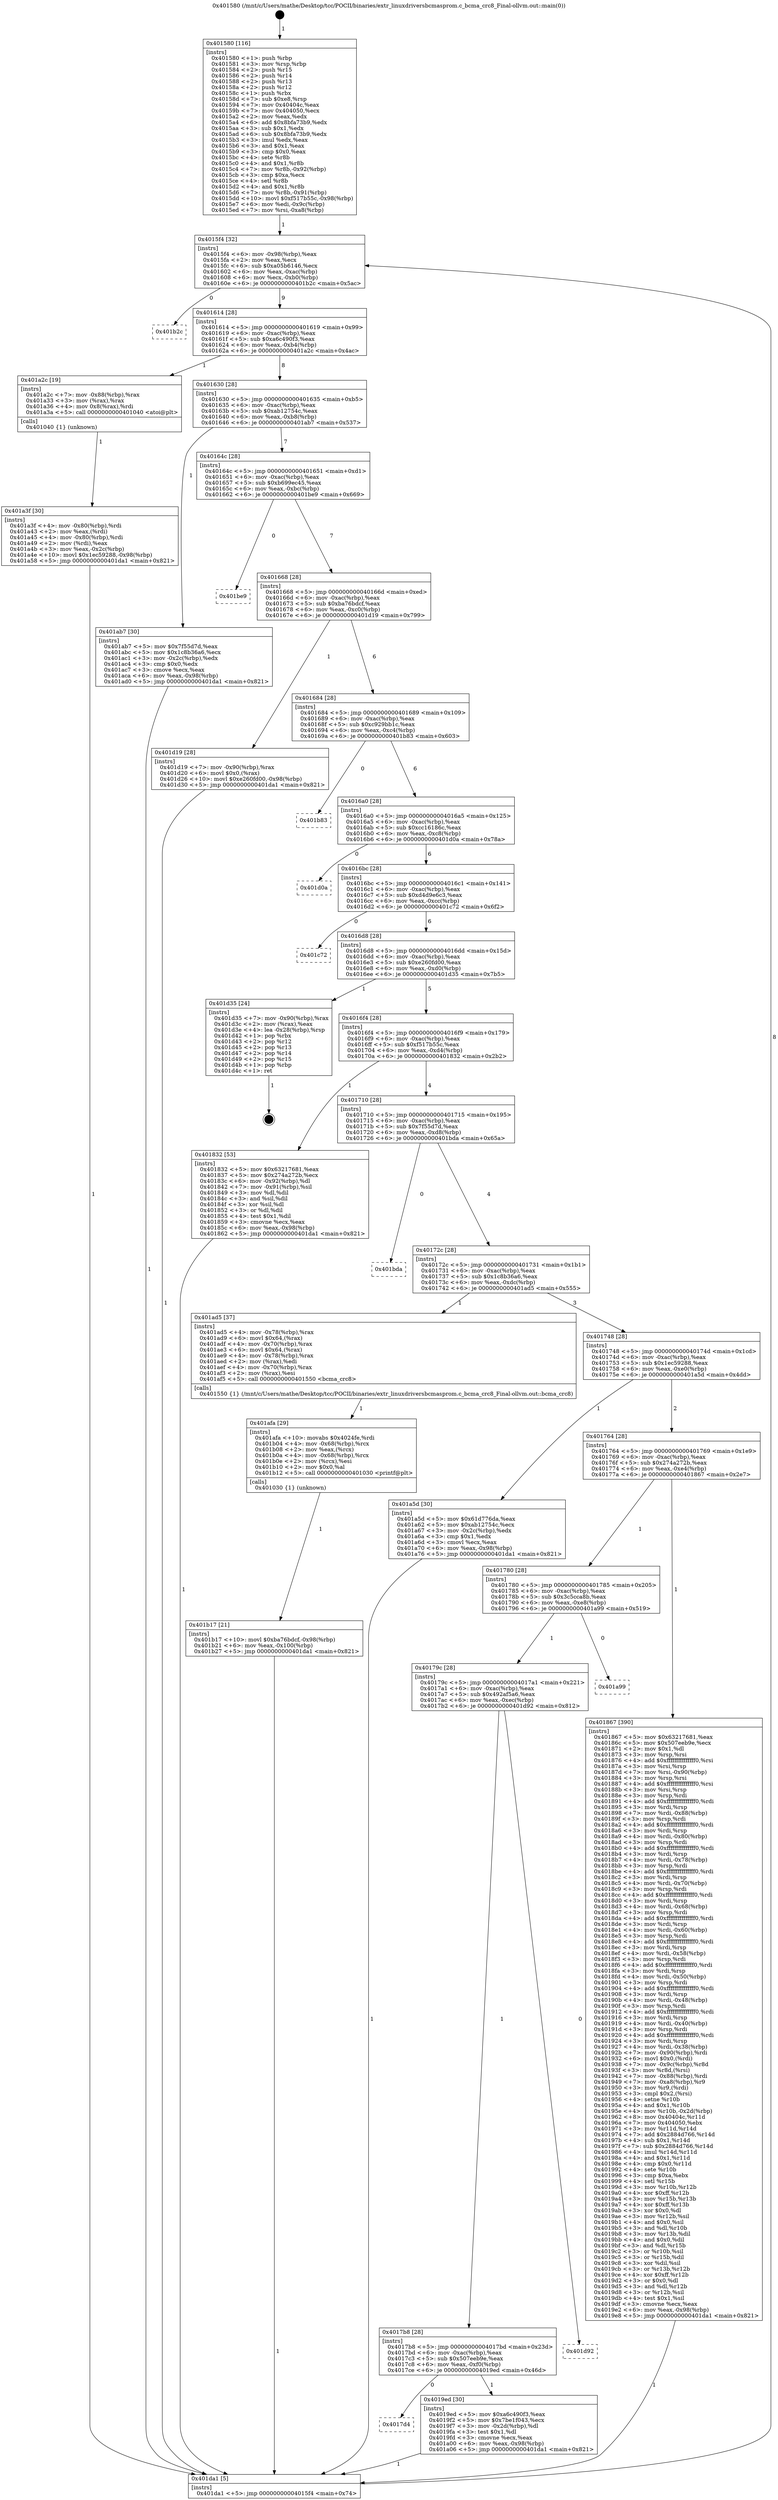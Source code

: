 digraph "0x401580" {
  label = "0x401580 (/mnt/c/Users/mathe/Desktop/tcc/POCII/binaries/extr_linuxdriversbcmasprom.c_bcma_crc8_Final-ollvm.out::main(0))"
  labelloc = "t"
  node[shape=record]

  Entry [label="",width=0.3,height=0.3,shape=circle,fillcolor=black,style=filled]
  "0x4015f4" [label="{
     0x4015f4 [32]\l
     | [instrs]\l
     &nbsp;&nbsp;0x4015f4 \<+6\>: mov -0x98(%rbp),%eax\l
     &nbsp;&nbsp;0x4015fa \<+2\>: mov %eax,%ecx\l
     &nbsp;&nbsp;0x4015fc \<+6\>: sub $0xa05b6146,%ecx\l
     &nbsp;&nbsp;0x401602 \<+6\>: mov %eax,-0xac(%rbp)\l
     &nbsp;&nbsp;0x401608 \<+6\>: mov %ecx,-0xb0(%rbp)\l
     &nbsp;&nbsp;0x40160e \<+6\>: je 0000000000401b2c \<main+0x5ac\>\l
  }"]
  "0x401b2c" [label="{
     0x401b2c\l
  }", style=dashed]
  "0x401614" [label="{
     0x401614 [28]\l
     | [instrs]\l
     &nbsp;&nbsp;0x401614 \<+5\>: jmp 0000000000401619 \<main+0x99\>\l
     &nbsp;&nbsp;0x401619 \<+6\>: mov -0xac(%rbp),%eax\l
     &nbsp;&nbsp;0x40161f \<+5\>: sub $0xa6c490f3,%eax\l
     &nbsp;&nbsp;0x401624 \<+6\>: mov %eax,-0xb4(%rbp)\l
     &nbsp;&nbsp;0x40162a \<+6\>: je 0000000000401a2c \<main+0x4ac\>\l
  }"]
  Exit [label="",width=0.3,height=0.3,shape=circle,fillcolor=black,style=filled,peripheries=2]
  "0x401a2c" [label="{
     0x401a2c [19]\l
     | [instrs]\l
     &nbsp;&nbsp;0x401a2c \<+7\>: mov -0x88(%rbp),%rax\l
     &nbsp;&nbsp;0x401a33 \<+3\>: mov (%rax),%rax\l
     &nbsp;&nbsp;0x401a36 \<+4\>: mov 0x8(%rax),%rdi\l
     &nbsp;&nbsp;0x401a3a \<+5\>: call 0000000000401040 \<atoi@plt\>\l
     | [calls]\l
     &nbsp;&nbsp;0x401040 \{1\} (unknown)\l
  }"]
  "0x401630" [label="{
     0x401630 [28]\l
     | [instrs]\l
     &nbsp;&nbsp;0x401630 \<+5\>: jmp 0000000000401635 \<main+0xb5\>\l
     &nbsp;&nbsp;0x401635 \<+6\>: mov -0xac(%rbp),%eax\l
     &nbsp;&nbsp;0x40163b \<+5\>: sub $0xab12754c,%eax\l
     &nbsp;&nbsp;0x401640 \<+6\>: mov %eax,-0xb8(%rbp)\l
     &nbsp;&nbsp;0x401646 \<+6\>: je 0000000000401ab7 \<main+0x537\>\l
  }"]
  "0x401b17" [label="{
     0x401b17 [21]\l
     | [instrs]\l
     &nbsp;&nbsp;0x401b17 \<+10\>: movl $0xba76bdcf,-0x98(%rbp)\l
     &nbsp;&nbsp;0x401b21 \<+6\>: mov %eax,-0x100(%rbp)\l
     &nbsp;&nbsp;0x401b27 \<+5\>: jmp 0000000000401da1 \<main+0x821\>\l
  }"]
  "0x401ab7" [label="{
     0x401ab7 [30]\l
     | [instrs]\l
     &nbsp;&nbsp;0x401ab7 \<+5\>: mov $0x7f55d7d,%eax\l
     &nbsp;&nbsp;0x401abc \<+5\>: mov $0x1c8b36a6,%ecx\l
     &nbsp;&nbsp;0x401ac1 \<+3\>: mov -0x2c(%rbp),%edx\l
     &nbsp;&nbsp;0x401ac4 \<+3\>: cmp $0x0,%edx\l
     &nbsp;&nbsp;0x401ac7 \<+3\>: cmove %ecx,%eax\l
     &nbsp;&nbsp;0x401aca \<+6\>: mov %eax,-0x98(%rbp)\l
     &nbsp;&nbsp;0x401ad0 \<+5\>: jmp 0000000000401da1 \<main+0x821\>\l
  }"]
  "0x40164c" [label="{
     0x40164c [28]\l
     | [instrs]\l
     &nbsp;&nbsp;0x40164c \<+5\>: jmp 0000000000401651 \<main+0xd1\>\l
     &nbsp;&nbsp;0x401651 \<+6\>: mov -0xac(%rbp),%eax\l
     &nbsp;&nbsp;0x401657 \<+5\>: sub $0xb699ec45,%eax\l
     &nbsp;&nbsp;0x40165c \<+6\>: mov %eax,-0xbc(%rbp)\l
     &nbsp;&nbsp;0x401662 \<+6\>: je 0000000000401be9 \<main+0x669\>\l
  }"]
  "0x401afa" [label="{
     0x401afa [29]\l
     | [instrs]\l
     &nbsp;&nbsp;0x401afa \<+10\>: movabs $0x4024fe,%rdi\l
     &nbsp;&nbsp;0x401b04 \<+4\>: mov -0x68(%rbp),%rcx\l
     &nbsp;&nbsp;0x401b08 \<+2\>: mov %eax,(%rcx)\l
     &nbsp;&nbsp;0x401b0a \<+4\>: mov -0x68(%rbp),%rcx\l
     &nbsp;&nbsp;0x401b0e \<+2\>: mov (%rcx),%esi\l
     &nbsp;&nbsp;0x401b10 \<+2\>: mov $0x0,%al\l
     &nbsp;&nbsp;0x401b12 \<+5\>: call 0000000000401030 \<printf@plt\>\l
     | [calls]\l
     &nbsp;&nbsp;0x401030 \{1\} (unknown)\l
  }"]
  "0x401be9" [label="{
     0x401be9\l
  }", style=dashed]
  "0x401668" [label="{
     0x401668 [28]\l
     | [instrs]\l
     &nbsp;&nbsp;0x401668 \<+5\>: jmp 000000000040166d \<main+0xed\>\l
     &nbsp;&nbsp;0x40166d \<+6\>: mov -0xac(%rbp),%eax\l
     &nbsp;&nbsp;0x401673 \<+5\>: sub $0xba76bdcf,%eax\l
     &nbsp;&nbsp;0x401678 \<+6\>: mov %eax,-0xc0(%rbp)\l
     &nbsp;&nbsp;0x40167e \<+6\>: je 0000000000401d19 \<main+0x799\>\l
  }"]
  "0x401a3f" [label="{
     0x401a3f [30]\l
     | [instrs]\l
     &nbsp;&nbsp;0x401a3f \<+4\>: mov -0x80(%rbp),%rdi\l
     &nbsp;&nbsp;0x401a43 \<+2\>: mov %eax,(%rdi)\l
     &nbsp;&nbsp;0x401a45 \<+4\>: mov -0x80(%rbp),%rdi\l
     &nbsp;&nbsp;0x401a49 \<+2\>: mov (%rdi),%eax\l
     &nbsp;&nbsp;0x401a4b \<+3\>: mov %eax,-0x2c(%rbp)\l
     &nbsp;&nbsp;0x401a4e \<+10\>: movl $0x1ec59288,-0x98(%rbp)\l
     &nbsp;&nbsp;0x401a58 \<+5\>: jmp 0000000000401da1 \<main+0x821\>\l
  }"]
  "0x401d19" [label="{
     0x401d19 [28]\l
     | [instrs]\l
     &nbsp;&nbsp;0x401d19 \<+7\>: mov -0x90(%rbp),%rax\l
     &nbsp;&nbsp;0x401d20 \<+6\>: movl $0x0,(%rax)\l
     &nbsp;&nbsp;0x401d26 \<+10\>: movl $0xe260fd00,-0x98(%rbp)\l
     &nbsp;&nbsp;0x401d30 \<+5\>: jmp 0000000000401da1 \<main+0x821\>\l
  }"]
  "0x401684" [label="{
     0x401684 [28]\l
     | [instrs]\l
     &nbsp;&nbsp;0x401684 \<+5\>: jmp 0000000000401689 \<main+0x109\>\l
     &nbsp;&nbsp;0x401689 \<+6\>: mov -0xac(%rbp),%eax\l
     &nbsp;&nbsp;0x40168f \<+5\>: sub $0xc929bb1c,%eax\l
     &nbsp;&nbsp;0x401694 \<+6\>: mov %eax,-0xc4(%rbp)\l
     &nbsp;&nbsp;0x40169a \<+6\>: je 0000000000401b83 \<main+0x603\>\l
  }"]
  "0x4017d4" [label="{
     0x4017d4\l
  }", style=dashed]
  "0x401b83" [label="{
     0x401b83\l
  }", style=dashed]
  "0x4016a0" [label="{
     0x4016a0 [28]\l
     | [instrs]\l
     &nbsp;&nbsp;0x4016a0 \<+5\>: jmp 00000000004016a5 \<main+0x125\>\l
     &nbsp;&nbsp;0x4016a5 \<+6\>: mov -0xac(%rbp),%eax\l
     &nbsp;&nbsp;0x4016ab \<+5\>: sub $0xcc16186c,%eax\l
     &nbsp;&nbsp;0x4016b0 \<+6\>: mov %eax,-0xc8(%rbp)\l
     &nbsp;&nbsp;0x4016b6 \<+6\>: je 0000000000401d0a \<main+0x78a\>\l
  }"]
  "0x4019ed" [label="{
     0x4019ed [30]\l
     | [instrs]\l
     &nbsp;&nbsp;0x4019ed \<+5\>: mov $0xa6c490f3,%eax\l
     &nbsp;&nbsp;0x4019f2 \<+5\>: mov $0x7be1f043,%ecx\l
     &nbsp;&nbsp;0x4019f7 \<+3\>: mov -0x2d(%rbp),%dl\l
     &nbsp;&nbsp;0x4019fa \<+3\>: test $0x1,%dl\l
     &nbsp;&nbsp;0x4019fd \<+3\>: cmovne %ecx,%eax\l
     &nbsp;&nbsp;0x401a00 \<+6\>: mov %eax,-0x98(%rbp)\l
     &nbsp;&nbsp;0x401a06 \<+5\>: jmp 0000000000401da1 \<main+0x821\>\l
  }"]
  "0x401d0a" [label="{
     0x401d0a\l
  }", style=dashed]
  "0x4016bc" [label="{
     0x4016bc [28]\l
     | [instrs]\l
     &nbsp;&nbsp;0x4016bc \<+5\>: jmp 00000000004016c1 \<main+0x141\>\l
     &nbsp;&nbsp;0x4016c1 \<+6\>: mov -0xac(%rbp),%eax\l
     &nbsp;&nbsp;0x4016c7 \<+5\>: sub $0xd4d9e6c3,%eax\l
     &nbsp;&nbsp;0x4016cc \<+6\>: mov %eax,-0xcc(%rbp)\l
     &nbsp;&nbsp;0x4016d2 \<+6\>: je 0000000000401c72 \<main+0x6f2\>\l
  }"]
  "0x4017b8" [label="{
     0x4017b8 [28]\l
     | [instrs]\l
     &nbsp;&nbsp;0x4017b8 \<+5\>: jmp 00000000004017bd \<main+0x23d\>\l
     &nbsp;&nbsp;0x4017bd \<+6\>: mov -0xac(%rbp),%eax\l
     &nbsp;&nbsp;0x4017c3 \<+5\>: sub $0x507eeb9e,%eax\l
     &nbsp;&nbsp;0x4017c8 \<+6\>: mov %eax,-0xf0(%rbp)\l
     &nbsp;&nbsp;0x4017ce \<+6\>: je 00000000004019ed \<main+0x46d\>\l
  }"]
  "0x401c72" [label="{
     0x401c72\l
  }", style=dashed]
  "0x4016d8" [label="{
     0x4016d8 [28]\l
     | [instrs]\l
     &nbsp;&nbsp;0x4016d8 \<+5\>: jmp 00000000004016dd \<main+0x15d\>\l
     &nbsp;&nbsp;0x4016dd \<+6\>: mov -0xac(%rbp),%eax\l
     &nbsp;&nbsp;0x4016e3 \<+5\>: sub $0xe260fd00,%eax\l
     &nbsp;&nbsp;0x4016e8 \<+6\>: mov %eax,-0xd0(%rbp)\l
     &nbsp;&nbsp;0x4016ee \<+6\>: je 0000000000401d35 \<main+0x7b5\>\l
  }"]
  "0x401d92" [label="{
     0x401d92\l
  }", style=dashed]
  "0x401d35" [label="{
     0x401d35 [24]\l
     | [instrs]\l
     &nbsp;&nbsp;0x401d35 \<+7\>: mov -0x90(%rbp),%rax\l
     &nbsp;&nbsp;0x401d3c \<+2\>: mov (%rax),%eax\l
     &nbsp;&nbsp;0x401d3e \<+4\>: lea -0x28(%rbp),%rsp\l
     &nbsp;&nbsp;0x401d42 \<+1\>: pop %rbx\l
     &nbsp;&nbsp;0x401d43 \<+2\>: pop %r12\l
     &nbsp;&nbsp;0x401d45 \<+2\>: pop %r13\l
     &nbsp;&nbsp;0x401d47 \<+2\>: pop %r14\l
     &nbsp;&nbsp;0x401d49 \<+2\>: pop %r15\l
     &nbsp;&nbsp;0x401d4b \<+1\>: pop %rbp\l
     &nbsp;&nbsp;0x401d4c \<+1\>: ret\l
  }"]
  "0x4016f4" [label="{
     0x4016f4 [28]\l
     | [instrs]\l
     &nbsp;&nbsp;0x4016f4 \<+5\>: jmp 00000000004016f9 \<main+0x179\>\l
     &nbsp;&nbsp;0x4016f9 \<+6\>: mov -0xac(%rbp),%eax\l
     &nbsp;&nbsp;0x4016ff \<+5\>: sub $0xf517b55c,%eax\l
     &nbsp;&nbsp;0x401704 \<+6\>: mov %eax,-0xd4(%rbp)\l
     &nbsp;&nbsp;0x40170a \<+6\>: je 0000000000401832 \<main+0x2b2\>\l
  }"]
  "0x40179c" [label="{
     0x40179c [28]\l
     | [instrs]\l
     &nbsp;&nbsp;0x40179c \<+5\>: jmp 00000000004017a1 \<main+0x221\>\l
     &nbsp;&nbsp;0x4017a1 \<+6\>: mov -0xac(%rbp),%eax\l
     &nbsp;&nbsp;0x4017a7 \<+5\>: sub $0x492af5a6,%eax\l
     &nbsp;&nbsp;0x4017ac \<+6\>: mov %eax,-0xec(%rbp)\l
     &nbsp;&nbsp;0x4017b2 \<+6\>: je 0000000000401d92 \<main+0x812\>\l
  }"]
  "0x401832" [label="{
     0x401832 [53]\l
     | [instrs]\l
     &nbsp;&nbsp;0x401832 \<+5\>: mov $0x63217681,%eax\l
     &nbsp;&nbsp;0x401837 \<+5\>: mov $0x274a272b,%ecx\l
     &nbsp;&nbsp;0x40183c \<+6\>: mov -0x92(%rbp),%dl\l
     &nbsp;&nbsp;0x401842 \<+7\>: mov -0x91(%rbp),%sil\l
     &nbsp;&nbsp;0x401849 \<+3\>: mov %dl,%dil\l
     &nbsp;&nbsp;0x40184c \<+3\>: and %sil,%dil\l
     &nbsp;&nbsp;0x40184f \<+3\>: xor %sil,%dl\l
     &nbsp;&nbsp;0x401852 \<+3\>: or %dl,%dil\l
     &nbsp;&nbsp;0x401855 \<+4\>: test $0x1,%dil\l
     &nbsp;&nbsp;0x401859 \<+3\>: cmovne %ecx,%eax\l
     &nbsp;&nbsp;0x40185c \<+6\>: mov %eax,-0x98(%rbp)\l
     &nbsp;&nbsp;0x401862 \<+5\>: jmp 0000000000401da1 \<main+0x821\>\l
  }"]
  "0x401710" [label="{
     0x401710 [28]\l
     | [instrs]\l
     &nbsp;&nbsp;0x401710 \<+5\>: jmp 0000000000401715 \<main+0x195\>\l
     &nbsp;&nbsp;0x401715 \<+6\>: mov -0xac(%rbp),%eax\l
     &nbsp;&nbsp;0x40171b \<+5\>: sub $0x7f55d7d,%eax\l
     &nbsp;&nbsp;0x401720 \<+6\>: mov %eax,-0xd8(%rbp)\l
     &nbsp;&nbsp;0x401726 \<+6\>: je 0000000000401bda \<main+0x65a\>\l
  }"]
  "0x401da1" [label="{
     0x401da1 [5]\l
     | [instrs]\l
     &nbsp;&nbsp;0x401da1 \<+5\>: jmp 00000000004015f4 \<main+0x74\>\l
  }"]
  "0x401580" [label="{
     0x401580 [116]\l
     | [instrs]\l
     &nbsp;&nbsp;0x401580 \<+1\>: push %rbp\l
     &nbsp;&nbsp;0x401581 \<+3\>: mov %rsp,%rbp\l
     &nbsp;&nbsp;0x401584 \<+2\>: push %r15\l
     &nbsp;&nbsp;0x401586 \<+2\>: push %r14\l
     &nbsp;&nbsp;0x401588 \<+2\>: push %r13\l
     &nbsp;&nbsp;0x40158a \<+2\>: push %r12\l
     &nbsp;&nbsp;0x40158c \<+1\>: push %rbx\l
     &nbsp;&nbsp;0x40158d \<+7\>: sub $0xe8,%rsp\l
     &nbsp;&nbsp;0x401594 \<+7\>: mov 0x40404c,%eax\l
     &nbsp;&nbsp;0x40159b \<+7\>: mov 0x404050,%ecx\l
     &nbsp;&nbsp;0x4015a2 \<+2\>: mov %eax,%edx\l
     &nbsp;&nbsp;0x4015a4 \<+6\>: add $0x8bfa73b9,%edx\l
     &nbsp;&nbsp;0x4015aa \<+3\>: sub $0x1,%edx\l
     &nbsp;&nbsp;0x4015ad \<+6\>: sub $0x8bfa73b9,%edx\l
     &nbsp;&nbsp;0x4015b3 \<+3\>: imul %edx,%eax\l
     &nbsp;&nbsp;0x4015b6 \<+3\>: and $0x1,%eax\l
     &nbsp;&nbsp;0x4015b9 \<+3\>: cmp $0x0,%eax\l
     &nbsp;&nbsp;0x4015bc \<+4\>: sete %r8b\l
     &nbsp;&nbsp;0x4015c0 \<+4\>: and $0x1,%r8b\l
     &nbsp;&nbsp;0x4015c4 \<+7\>: mov %r8b,-0x92(%rbp)\l
     &nbsp;&nbsp;0x4015cb \<+3\>: cmp $0xa,%ecx\l
     &nbsp;&nbsp;0x4015ce \<+4\>: setl %r8b\l
     &nbsp;&nbsp;0x4015d2 \<+4\>: and $0x1,%r8b\l
     &nbsp;&nbsp;0x4015d6 \<+7\>: mov %r8b,-0x91(%rbp)\l
     &nbsp;&nbsp;0x4015dd \<+10\>: movl $0xf517b55c,-0x98(%rbp)\l
     &nbsp;&nbsp;0x4015e7 \<+6\>: mov %edi,-0x9c(%rbp)\l
     &nbsp;&nbsp;0x4015ed \<+7\>: mov %rsi,-0xa8(%rbp)\l
  }"]
  "0x401a99" [label="{
     0x401a99\l
  }", style=dashed]
  "0x401bda" [label="{
     0x401bda\l
  }", style=dashed]
  "0x40172c" [label="{
     0x40172c [28]\l
     | [instrs]\l
     &nbsp;&nbsp;0x40172c \<+5\>: jmp 0000000000401731 \<main+0x1b1\>\l
     &nbsp;&nbsp;0x401731 \<+6\>: mov -0xac(%rbp),%eax\l
     &nbsp;&nbsp;0x401737 \<+5\>: sub $0x1c8b36a6,%eax\l
     &nbsp;&nbsp;0x40173c \<+6\>: mov %eax,-0xdc(%rbp)\l
     &nbsp;&nbsp;0x401742 \<+6\>: je 0000000000401ad5 \<main+0x555\>\l
  }"]
  "0x401780" [label="{
     0x401780 [28]\l
     | [instrs]\l
     &nbsp;&nbsp;0x401780 \<+5\>: jmp 0000000000401785 \<main+0x205\>\l
     &nbsp;&nbsp;0x401785 \<+6\>: mov -0xac(%rbp),%eax\l
     &nbsp;&nbsp;0x40178b \<+5\>: sub $0x3c5cca8b,%eax\l
     &nbsp;&nbsp;0x401790 \<+6\>: mov %eax,-0xe8(%rbp)\l
     &nbsp;&nbsp;0x401796 \<+6\>: je 0000000000401a99 \<main+0x519\>\l
  }"]
  "0x401ad5" [label="{
     0x401ad5 [37]\l
     | [instrs]\l
     &nbsp;&nbsp;0x401ad5 \<+4\>: mov -0x78(%rbp),%rax\l
     &nbsp;&nbsp;0x401ad9 \<+6\>: movl $0x64,(%rax)\l
     &nbsp;&nbsp;0x401adf \<+4\>: mov -0x70(%rbp),%rax\l
     &nbsp;&nbsp;0x401ae3 \<+6\>: movl $0x64,(%rax)\l
     &nbsp;&nbsp;0x401ae9 \<+4\>: mov -0x78(%rbp),%rax\l
     &nbsp;&nbsp;0x401aed \<+2\>: mov (%rax),%edi\l
     &nbsp;&nbsp;0x401aef \<+4\>: mov -0x70(%rbp),%rax\l
     &nbsp;&nbsp;0x401af3 \<+2\>: mov (%rax),%esi\l
     &nbsp;&nbsp;0x401af5 \<+5\>: call 0000000000401550 \<bcma_crc8\>\l
     | [calls]\l
     &nbsp;&nbsp;0x401550 \{1\} (/mnt/c/Users/mathe/Desktop/tcc/POCII/binaries/extr_linuxdriversbcmasprom.c_bcma_crc8_Final-ollvm.out::bcma_crc8)\l
  }"]
  "0x401748" [label="{
     0x401748 [28]\l
     | [instrs]\l
     &nbsp;&nbsp;0x401748 \<+5\>: jmp 000000000040174d \<main+0x1cd\>\l
     &nbsp;&nbsp;0x40174d \<+6\>: mov -0xac(%rbp),%eax\l
     &nbsp;&nbsp;0x401753 \<+5\>: sub $0x1ec59288,%eax\l
     &nbsp;&nbsp;0x401758 \<+6\>: mov %eax,-0xe0(%rbp)\l
     &nbsp;&nbsp;0x40175e \<+6\>: je 0000000000401a5d \<main+0x4dd\>\l
  }"]
  "0x401867" [label="{
     0x401867 [390]\l
     | [instrs]\l
     &nbsp;&nbsp;0x401867 \<+5\>: mov $0x63217681,%eax\l
     &nbsp;&nbsp;0x40186c \<+5\>: mov $0x507eeb9e,%ecx\l
     &nbsp;&nbsp;0x401871 \<+2\>: mov $0x1,%dl\l
     &nbsp;&nbsp;0x401873 \<+3\>: mov %rsp,%rsi\l
     &nbsp;&nbsp;0x401876 \<+4\>: add $0xfffffffffffffff0,%rsi\l
     &nbsp;&nbsp;0x40187a \<+3\>: mov %rsi,%rsp\l
     &nbsp;&nbsp;0x40187d \<+7\>: mov %rsi,-0x90(%rbp)\l
     &nbsp;&nbsp;0x401884 \<+3\>: mov %rsp,%rsi\l
     &nbsp;&nbsp;0x401887 \<+4\>: add $0xfffffffffffffff0,%rsi\l
     &nbsp;&nbsp;0x40188b \<+3\>: mov %rsi,%rsp\l
     &nbsp;&nbsp;0x40188e \<+3\>: mov %rsp,%rdi\l
     &nbsp;&nbsp;0x401891 \<+4\>: add $0xfffffffffffffff0,%rdi\l
     &nbsp;&nbsp;0x401895 \<+3\>: mov %rdi,%rsp\l
     &nbsp;&nbsp;0x401898 \<+7\>: mov %rdi,-0x88(%rbp)\l
     &nbsp;&nbsp;0x40189f \<+3\>: mov %rsp,%rdi\l
     &nbsp;&nbsp;0x4018a2 \<+4\>: add $0xfffffffffffffff0,%rdi\l
     &nbsp;&nbsp;0x4018a6 \<+3\>: mov %rdi,%rsp\l
     &nbsp;&nbsp;0x4018a9 \<+4\>: mov %rdi,-0x80(%rbp)\l
     &nbsp;&nbsp;0x4018ad \<+3\>: mov %rsp,%rdi\l
     &nbsp;&nbsp;0x4018b0 \<+4\>: add $0xfffffffffffffff0,%rdi\l
     &nbsp;&nbsp;0x4018b4 \<+3\>: mov %rdi,%rsp\l
     &nbsp;&nbsp;0x4018b7 \<+4\>: mov %rdi,-0x78(%rbp)\l
     &nbsp;&nbsp;0x4018bb \<+3\>: mov %rsp,%rdi\l
     &nbsp;&nbsp;0x4018be \<+4\>: add $0xfffffffffffffff0,%rdi\l
     &nbsp;&nbsp;0x4018c2 \<+3\>: mov %rdi,%rsp\l
     &nbsp;&nbsp;0x4018c5 \<+4\>: mov %rdi,-0x70(%rbp)\l
     &nbsp;&nbsp;0x4018c9 \<+3\>: mov %rsp,%rdi\l
     &nbsp;&nbsp;0x4018cc \<+4\>: add $0xfffffffffffffff0,%rdi\l
     &nbsp;&nbsp;0x4018d0 \<+3\>: mov %rdi,%rsp\l
     &nbsp;&nbsp;0x4018d3 \<+4\>: mov %rdi,-0x68(%rbp)\l
     &nbsp;&nbsp;0x4018d7 \<+3\>: mov %rsp,%rdi\l
     &nbsp;&nbsp;0x4018da \<+4\>: add $0xfffffffffffffff0,%rdi\l
     &nbsp;&nbsp;0x4018de \<+3\>: mov %rdi,%rsp\l
     &nbsp;&nbsp;0x4018e1 \<+4\>: mov %rdi,-0x60(%rbp)\l
     &nbsp;&nbsp;0x4018e5 \<+3\>: mov %rsp,%rdi\l
     &nbsp;&nbsp;0x4018e8 \<+4\>: add $0xfffffffffffffff0,%rdi\l
     &nbsp;&nbsp;0x4018ec \<+3\>: mov %rdi,%rsp\l
     &nbsp;&nbsp;0x4018ef \<+4\>: mov %rdi,-0x58(%rbp)\l
     &nbsp;&nbsp;0x4018f3 \<+3\>: mov %rsp,%rdi\l
     &nbsp;&nbsp;0x4018f6 \<+4\>: add $0xfffffffffffffff0,%rdi\l
     &nbsp;&nbsp;0x4018fa \<+3\>: mov %rdi,%rsp\l
     &nbsp;&nbsp;0x4018fd \<+4\>: mov %rdi,-0x50(%rbp)\l
     &nbsp;&nbsp;0x401901 \<+3\>: mov %rsp,%rdi\l
     &nbsp;&nbsp;0x401904 \<+4\>: add $0xfffffffffffffff0,%rdi\l
     &nbsp;&nbsp;0x401908 \<+3\>: mov %rdi,%rsp\l
     &nbsp;&nbsp;0x40190b \<+4\>: mov %rdi,-0x48(%rbp)\l
     &nbsp;&nbsp;0x40190f \<+3\>: mov %rsp,%rdi\l
     &nbsp;&nbsp;0x401912 \<+4\>: add $0xfffffffffffffff0,%rdi\l
     &nbsp;&nbsp;0x401916 \<+3\>: mov %rdi,%rsp\l
     &nbsp;&nbsp;0x401919 \<+4\>: mov %rdi,-0x40(%rbp)\l
     &nbsp;&nbsp;0x40191d \<+3\>: mov %rsp,%rdi\l
     &nbsp;&nbsp;0x401920 \<+4\>: add $0xfffffffffffffff0,%rdi\l
     &nbsp;&nbsp;0x401924 \<+3\>: mov %rdi,%rsp\l
     &nbsp;&nbsp;0x401927 \<+4\>: mov %rdi,-0x38(%rbp)\l
     &nbsp;&nbsp;0x40192b \<+7\>: mov -0x90(%rbp),%rdi\l
     &nbsp;&nbsp;0x401932 \<+6\>: movl $0x0,(%rdi)\l
     &nbsp;&nbsp;0x401938 \<+7\>: mov -0x9c(%rbp),%r8d\l
     &nbsp;&nbsp;0x40193f \<+3\>: mov %r8d,(%rsi)\l
     &nbsp;&nbsp;0x401942 \<+7\>: mov -0x88(%rbp),%rdi\l
     &nbsp;&nbsp;0x401949 \<+7\>: mov -0xa8(%rbp),%r9\l
     &nbsp;&nbsp;0x401950 \<+3\>: mov %r9,(%rdi)\l
     &nbsp;&nbsp;0x401953 \<+3\>: cmpl $0x2,(%rsi)\l
     &nbsp;&nbsp;0x401956 \<+4\>: setne %r10b\l
     &nbsp;&nbsp;0x40195a \<+4\>: and $0x1,%r10b\l
     &nbsp;&nbsp;0x40195e \<+4\>: mov %r10b,-0x2d(%rbp)\l
     &nbsp;&nbsp;0x401962 \<+8\>: mov 0x40404c,%r11d\l
     &nbsp;&nbsp;0x40196a \<+7\>: mov 0x404050,%ebx\l
     &nbsp;&nbsp;0x401971 \<+3\>: mov %r11d,%r14d\l
     &nbsp;&nbsp;0x401974 \<+7\>: add $0x2884d766,%r14d\l
     &nbsp;&nbsp;0x40197b \<+4\>: sub $0x1,%r14d\l
     &nbsp;&nbsp;0x40197f \<+7\>: sub $0x2884d766,%r14d\l
     &nbsp;&nbsp;0x401986 \<+4\>: imul %r14d,%r11d\l
     &nbsp;&nbsp;0x40198a \<+4\>: and $0x1,%r11d\l
     &nbsp;&nbsp;0x40198e \<+4\>: cmp $0x0,%r11d\l
     &nbsp;&nbsp;0x401992 \<+4\>: sete %r10b\l
     &nbsp;&nbsp;0x401996 \<+3\>: cmp $0xa,%ebx\l
     &nbsp;&nbsp;0x401999 \<+4\>: setl %r15b\l
     &nbsp;&nbsp;0x40199d \<+3\>: mov %r10b,%r12b\l
     &nbsp;&nbsp;0x4019a0 \<+4\>: xor $0xff,%r12b\l
     &nbsp;&nbsp;0x4019a4 \<+3\>: mov %r15b,%r13b\l
     &nbsp;&nbsp;0x4019a7 \<+4\>: xor $0xff,%r13b\l
     &nbsp;&nbsp;0x4019ab \<+3\>: xor $0x0,%dl\l
     &nbsp;&nbsp;0x4019ae \<+3\>: mov %r12b,%sil\l
     &nbsp;&nbsp;0x4019b1 \<+4\>: and $0x0,%sil\l
     &nbsp;&nbsp;0x4019b5 \<+3\>: and %dl,%r10b\l
     &nbsp;&nbsp;0x4019b8 \<+3\>: mov %r13b,%dil\l
     &nbsp;&nbsp;0x4019bb \<+4\>: and $0x0,%dil\l
     &nbsp;&nbsp;0x4019bf \<+3\>: and %dl,%r15b\l
     &nbsp;&nbsp;0x4019c2 \<+3\>: or %r10b,%sil\l
     &nbsp;&nbsp;0x4019c5 \<+3\>: or %r15b,%dil\l
     &nbsp;&nbsp;0x4019c8 \<+3\>: xor %dil,%sil\l
     &nbsp;&nbsp;0x4019cb \<+3\>: or %r13b,%r12b\l
     &nbsp;&nbsp;0x4019ce \<+4\>: xor $0xff,%r12b\l
     &nbsp;&nbsp;0x4019d2 \<+3\>: or $0x0,%dl\l
     &nbsp;&nbsp;0x4019d5 \<+3\>: and %dl,%r12b\l
     &nbsp;&nbsp;0x4019d8 \<+3\>: or %r12b,%sil\l
     &nbsp;&nbsp;0x4019db \<+4\>: test $0x1,%sil\l
     &nbsp;&nbsp;0x4019df \<+3\>: cmovne %ecx,%eax\l
     &nbsp;&nbsp;0x4019e2 \<+6\>: mov %eax,-0x98(%rbp)\l
     &nbsp;&nbsp;0x4019e8 \<+5\>: jmp 0000000000401da1 \<main+0x821\>\l
  }"]
  "0x401a5d" [label="{
     0x401a5d [30]\l
     | [instrs]\l
     &nbsp;&nbsp;0x401a5d \<+5\>: mov $0x61d776da,%eax\l
     &nbsp;&nbsp;0x401a62 \<+5\>: mov $0xab12754c,%ecx\l
     &nbsp;&nbsp;0x401a67 \<+3\>: mov -0x2c(%rbp),%edx\l
     &nbsp;&nbsp;0x401a6a \<+3\>: cmp $0x1,%edx\l
     &nbsp;&nbsp;0x401a6d \<+3\>: cmovl %ecx,%eax\l
     &nbsp;&nbsp;0x401a70 \<+6\>: mov %eax,-0x98(%rbp)\l
     &nbsp;&nbsp;0x401a76 \<+5\>: jmp 0000000000401da1 \<main+0x821\>\l
  }"]
  "0x401764" [label="{
     0x401764 [28]\l
     | [instrs]\l
     &nbsp;&nbsp;0x401764 \<+5\>: jmp 0000000000401769 \<main+0x1e9\>\l
     &nbsp;&nbsp;0x401769 \<+6\>: mov -0xac(%rbp),%eax\l
     &nbsp;&nbsp;0x40176f \<+5\>: sub $0x274a272b,%eax\l
     &nbsp;&nbsp;0x401774 \<+6\>: mov %eax,-0xe4(%rbp)\l
     &nbsp;&nbsp;0x40177a \<+6\>: je 0000000000401867 \<main+0x2e7\>\l
  }"]
  Entry -> "0x401580" [label=" 1"]
  "0x4015f4" -> "0x401b2c" [label=" 0"]
  "0x4015f4" -> "0x401614" [label=" 9"]
  "0x401d35" -> Exit [label=" 1"]
  "0x401614" -> "0x401a2c" [label=" 1"]
  "0x401614" -> "0x401630" [label=" 8"]
  "0x401d19" -> "0x401da1" [label=" 1"]
  "0x401630" -> "0x401ab7" [label=" 1"]
  "0x401630" -> "0x40164c" [label=" 7"]
  "0x401b17" -> "0x401da1" [label=" 1"]
  "0x40164c" -> "0x401be9" [label=" 0"]
  "0x40164c" -> "0x401668" [label=" 7"]
  "0x401afa" -> "0x401b17" [label=" 1"]
  "0x401668" -> "0x401d19" [label=" 1"]
  "0x401668" -> "0x401684" [label=" 6"]
  "0x401ad5" -> "0x401afa" [label=" 1"]
  "0x401684" -> "0x401b83" [label=" 0"]
  "0x401684" -> "0x4016a0" [label=" 6"]
  "0x401ab7" -> "0x401da1" [label=" 1"]
  "0x4016a0" -> "0x401d0a" [label=" 0"]
  "0x4016a0" -> "0x4016bc" [label=" 6"]
  "0x401a5d" -> "0x401da1" [label=" 1"]
  "0x4016bc" -> "0x401c72" [label=" 0"]
  "0x4016bc" -> "0x4016d8" [label=" 6"]
  "0x401a2c" -> "0x401a3f" [label=" 1"]
  "0x4016d8" -> "0x401d35" [label=" 1"]
  "0x4016d8" -> "0x4016f4" [label=" 5"]
  "0x4019ed" -> "0x401da1" [label=" 1"]
  "0x4016f4" -> "0x401832" [label=" 1"]
  "0x4016f4" -> "0x401710" [label=" 4"]
  "0x401832" -> "0x401da1" [label=" 1"]
  "0x401580" -> "0x4015f4" [label=" 1"]
  "0x401da1" -> "0x4015f4" [label=" 8"]
  "0x4017b8" -> "0x4019ed" [label=" 1"]
  "0x401710" -> "0x401bda" [label=" 0"]
  "0x401710" -> "0x40172c" [label=" 4"]
  "0x401a3f" -> "0x401da1" [label=" 1"]
  "0x40172c" -> "0x401ad5" [label=" 1"]
  "0x40172c" -> "0x401748" [label=" 3"]
  "0x4017b8" -> "0x4017d4" [label=" 0"]
  "0x401748" -> "0x401a5d" [label=" 1"]
  "0x401748" -> "0x401764" [label=" 2"]
  "0x401780" -> "0x40179c" [label=" 1"]
  "0x401764" -> "0x401867" [label=" 1"]
  "0x401764" -> "0x401780" [label=" 1"]
  "0x40179c" -> "0x401d92" [label=" 0"]
  "0x401867" -> "0x401da1" [label=" 1"]
  "0x40179c" -> "0x4017b8" [label=" 1"]
  "0x401780" -> "0x401a99" [label=" 0"]
}
